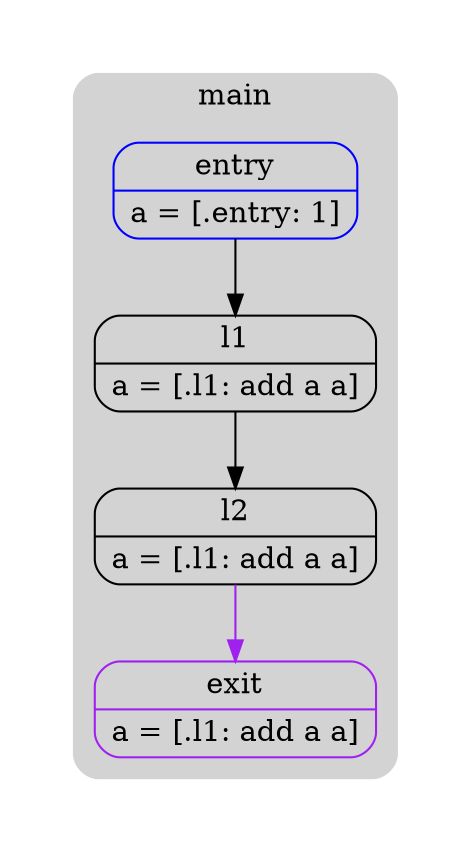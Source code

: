 digraph G {
  compound=true
  subgraph cluster_ {
    peripheries=0
    subgraph cluster_0_wrapper {
      peripheries=0
      margin=15
      subgraph cluster_0 {
        label="main"
        color=darkgray
        style=rounded
        bgcolor=lightgray
        margin=10
        cluster_0_0[label="{entry|a = [.entry: 1]\l}",shape=Mrecord,color=blue]
        cluster_0_1[label="{l1|a = [.l1: add a a]\l}",shape=Mrecord,color=black]
        cluster_0_2[label="{l2|a = [.l1: add a a]\l}",shape=Mrecord,color=black]
        cluster_0_exit[label="{exit|a = [.l1: add a a]\l}",shape=Mrecord,color=purple]
        cluster_0_0 -> cluster_0_1
        cluster_0_1 -> cluster_0_2
        cluster_0_2 -> cluster_0_exit [color=purple]
      }
    }
  }
}

